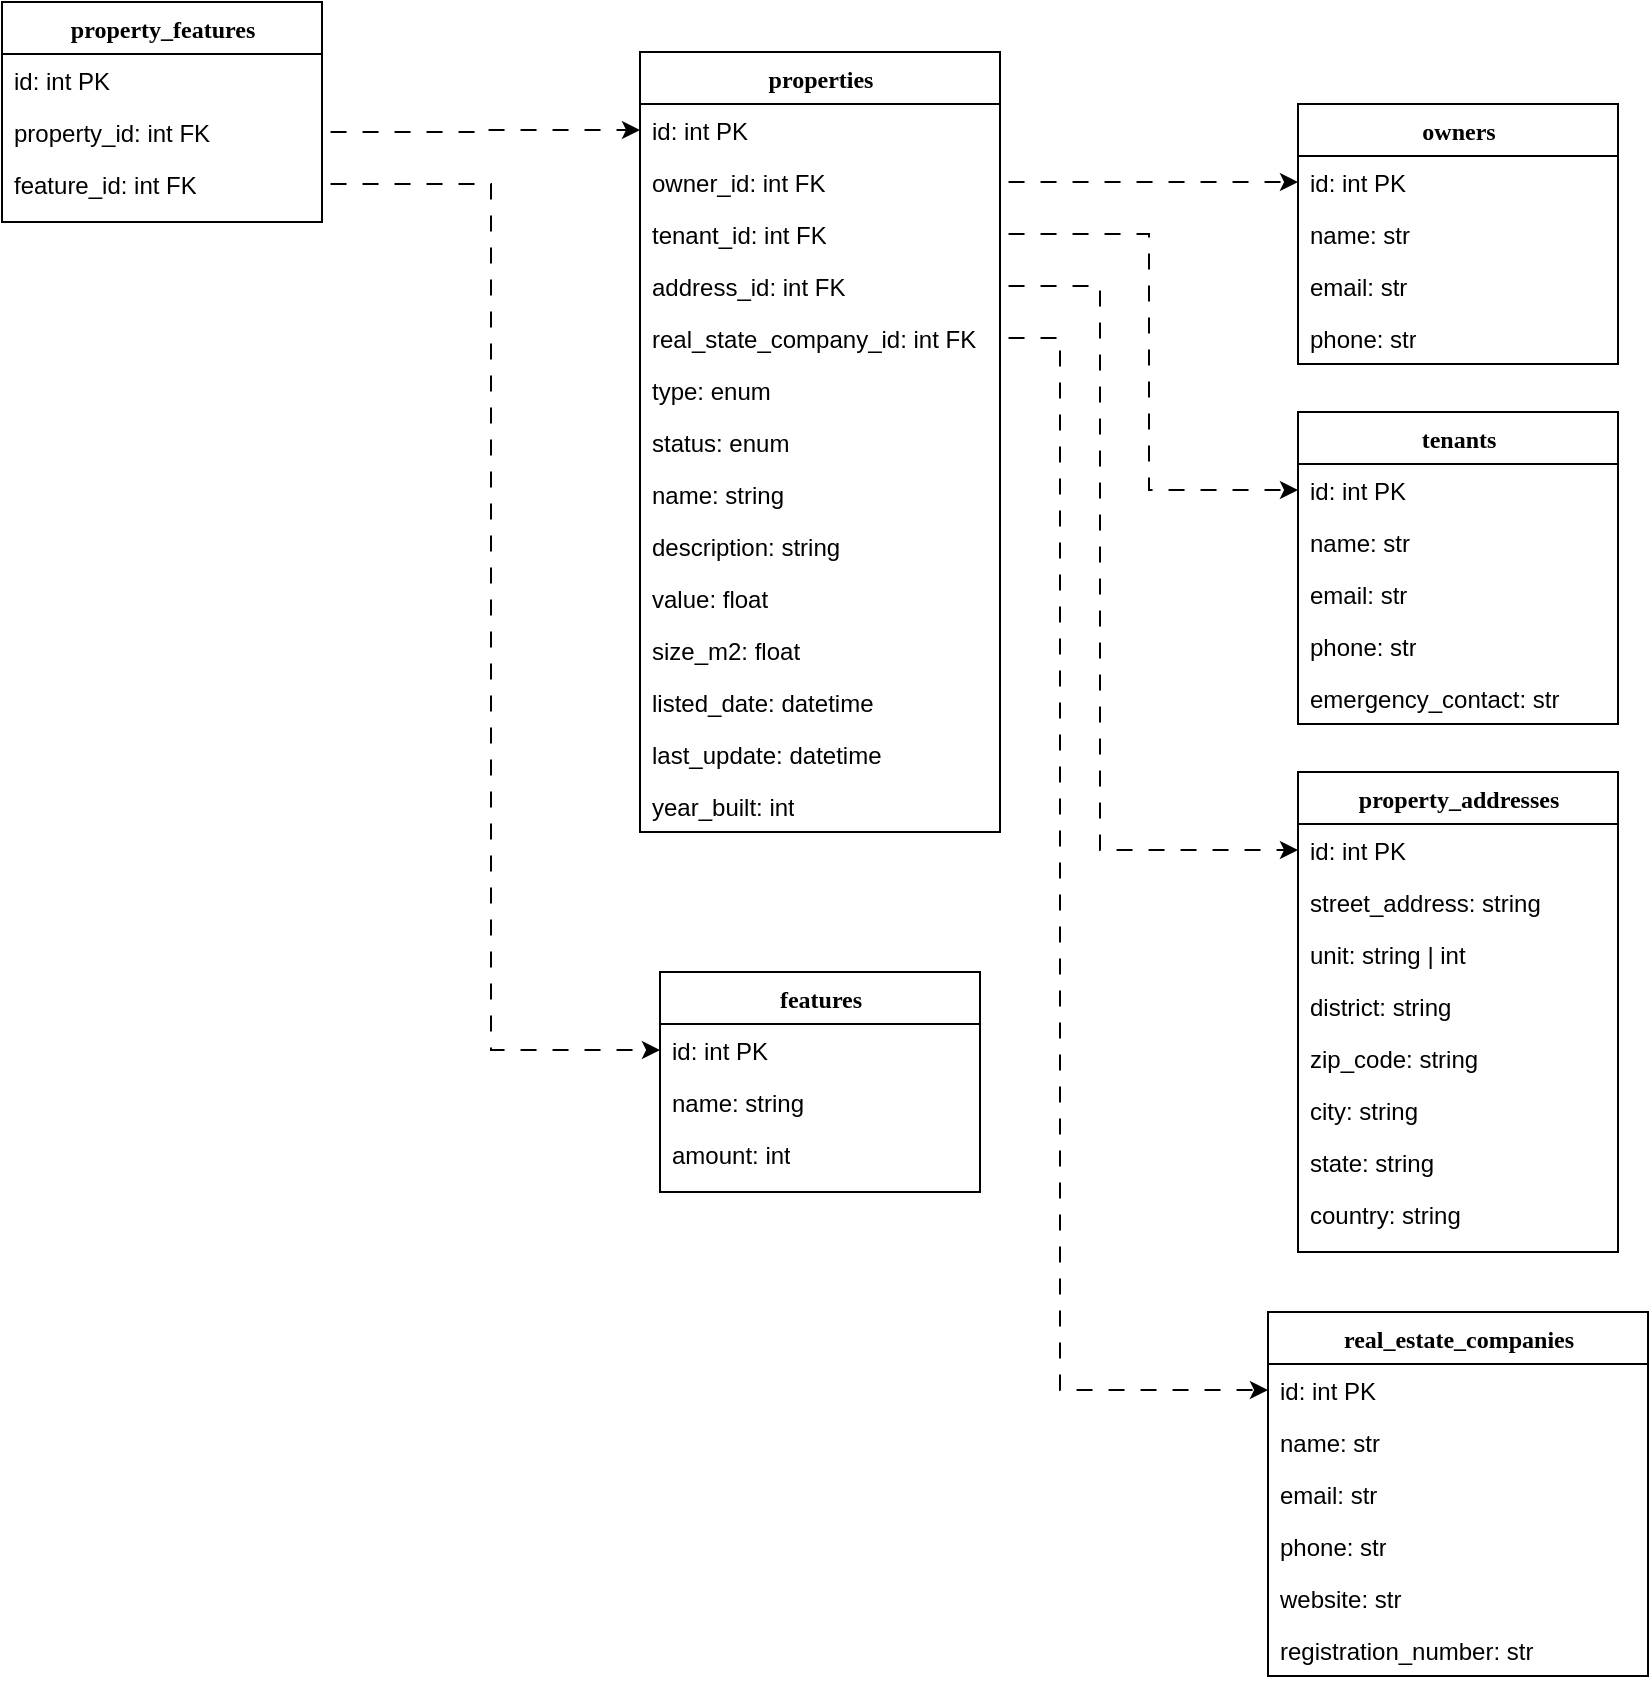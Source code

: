 <mxfile version="26.0.9">
  <diagram name="Page-1" id="9f46799a-70d6-7492-0946-bef42562c5a5">
    <mxGraphModel dx="3490" dy="1240" grid="1" gridSize="10" guides="1" tooltips="1" connect="1" arrows="1" fold="1" page="1" pageScale="1" pageWidth="1100" pageHeight="850" background="none" math="0" shadow="0">
      <root>
        <mxCell id="0" />
        <mxCell id="1" parent="0" />
        <mxCell id="78961159f06e98e8-17" value="properties" style="swimlane;html=1;fontStyle=1;align=center;verticalAlign=top;childLayout=stackLayout;horizontal=1;startSize=26;horizontalStack=0;resizeParent=1;resizeLast=0;collapsible=1;marginBottom=0;swimlaneFillColor=#ffffff;rounded=0;shadow=0;comic=0;labelBackgroundColor=none;strokeWidth=1;fillColor=none;fontFamily=Verdana;fontSize=12" parent="1" vertex="1">
          <mxGeometry x="160" y="90" width="180" height="390" as="geometry" />
        </mxCell>
        <mxCell id="78961159f06e98e8-21" value="id: int PK" style="text;html=1;strokeColor=none;fillColor=none;align=left;verticalAlign=top;spacingLeft=4;spacingRight=4;whiteSpace=wrap;overflow=hidden;rotatable=0;points=[[0,0.5],[1,0.5]];portConstraint=eastwest;" parent="78961159f06e98e8-17" vertex="1">
          <mxGeometry y="26" width="180" height="26" as="geometry" />
        </mxCell>
        <mxCell id="6GKplDbmJhWHSYi3Lffn-1" value="&lt;div&gt;owner_id: int FK&lt;/div&gt;" style="text;html=1;strokeColor=none;fillColor=none;align=left;verticalAlign=top;spacingLeft=4;spacingRight=4;whiteSpace=wrap;overflow=hidden;rotatable=0;points=[[0,0.5],[1,0.5]];portConstraint=eastwest;" vertex="1" parent="78961159f06e98e8-17">
          <mxGeometry y="52" width="180" height="26" as="geometry" />
        </mxCell>
        <mxCell id="6GKplDbmJhWHSYi3Lffn-2" value="&lt;div&gt;tenant_id: int FK&lt;/div&gt;" style="text;html=1;strokeColor=none;fillColor=none;align=left;verticalAlign=top;spacingLeft=4;spacingRight=4;whiteSpace=wrap;overflow=hidden;rotatable=0;points=[[0,0.5],[1,0.5]];portConstraint=eastwest;" vertex="1" parent="78961159f06e98e8-17">
          <mxGeometry y="78" width="180" height="26" as="geometry" />
        </mxCell>
        <mxCell id="6GKplDbmJhWHSYi3Lffn-3" value="&lt;div&gt;address_id: int FK&lt;/div&gt;" style="text;html=1;strokeColor=none;fillColor=none;align=left;verticalAlign=top;spacingLeft=4;spacingRight=4;whiteSpace=wrap;overflow=hidden;rotatable=0;points=[[0,0.5],[1,0.5]];portConstraint=eastwest;" vertex="1" parent="78961159f06e98e8-17">
          <mxGeometry y="104" width="180" height="26" as="geometry" />
        </mxCell>
        <mxCell id="6GKplDbmJhWHSYi3Lffn-62" value="&lt;div&gt;real_state_company_id: int FK&lt;/div&gt;" style="text;html=1;strokeColor=none;fillColor=none;align=left;verticalAlign=top;spacingLeft=4;spacingRight=4;whiteSpace=wrap;overflow=hidden;rotatable=0;points=[[0,0.5],[1,0.5]];portConstraint=eastwest;" vertex="1" parent="78961159f06e98e8-17">
          <mxGeometry y="130" width="180" height="26" as="geometry" />
        </mxCell>
        <mxCell id="6GKplDbmJhWHSYi3Lffn-5" value="&lt;div&gt;type: enum&lt;/div&gt;" style="text;html=1;strokeColor=none;fillColor=none;align=left;verticalAlign=top;spacingLeft=4;spacingRight=4;whiteSpace=wrap;overflow=hidden;rotatable=0;points=[[0,0.5],[1,0.5]];portConstraint=eastwest;" vertex="1" parent="78961159f06e98e8-17">
          <mxGeometry y="156" width="180" height="26" as="geometry" />
        </mxCell>
        <mxCell id="6GKplDbmJhWHSYi3Lffn-6" value="&lt;div&gt;status: enum&lt;/div&gt;" style="text;html=1;strokeColor=none;fillColor=none;align=left;verticalAlign=top;spacingLeft=4;spacingRight=4;whiteSpace=wrap;overflow=hidden;rotatable=0;points=[[0,0.5],[1,0.5]];portConstraint=eastwest;" vertex="1" parent="78961159f06e98e8-17">
          <mxGeometry y="182" width="180" height="26" as="geometry" />
        </mxCell>
        <mxCell id="6GKplDbmJhWHSYi3Lffn-8" value="&lt;div&gt;name: string&lt;/div&gt;" style="text;html=1;strokeColor=none;fillColor=none;align=left;verticalAlign=top;spacingLeft=4;spacingRight=4;whiteSpace=wrap;overflow=hidden;rotatable=0;points=[[0,0.5],[1,0.5]];portConstraint=eastwest;" vertex="1" parent="78961159f06e98e8-17">
          <mxGeometry y="208" width="180" height="26" as="geometry" />
        </mxCell>
        <mxCell id="6GKplDbmJhWHSYi3Lffn-9" value="&lt;div&gt;description: string&lt;/div&gt;" style="text;html=1;strokeColor=none;fillColor=none;align=left;verticalAlign=top;spacingLeft=4;spacingRight=4;whiteSpace=wrap;overflow=hidden;rotatable=0;points=[[0,0.5],[1,0.5]];portConstraint=eastwest;" vertex="1" parent="78961159f06e98e8-17">
          <mxGeometry y="234" width="180" height="26" as="geometry" />
        </mxCell>
        <mxCell id="6GKplDbmJhWHSYi3Lffn-10" value="&lt;div&gt;value: float&lt;/div&gt;" style="text;html=1;strokeColor=none;fillColor=none;align=left;verticalAlign=top;spacingLeft=4;spacingRight=4;whiteSpace=wrap;overflow=hidden;rotatable=0;points=[[0,0.5],[1,0.5]];portConstraint=eastwest;" vertex="1" parent="78961159f06e98e8-17">
          <mxGeometry y="260" width="180" height="26" as="geometry" />
        </mxCell>
        <mxCell id="6GKplDbmJhWHSYi3Lffn-15" value="&lt;div&gt;size_m2: float&lt;/div&gt;" style="text;html=1;strokeColor=none;fillColor=none;align=left;verticalAlign=top;spacingLeft=4;spacingRight=4;whiteSpace=wrap;overflow=hidden;rotatable=0;points=[[0,0.5],[1,0.5]];portConstraint=eastwest;" vertex="1" parent="78961159f06e98e8-17">
          <mxGeometry y="286" width="180" height="26" as="geometry" />
        </mxCell>
        <mxCell id="6GKplDbmJhWHSYi3Lffn-65" value="&lt;div&gt;listed_date: datetime&lt;/div&gt;" style="text;html=1;strokeColor=none;fillColor=none;align=left;verticalAlign=top;spacingLeft=4;spacingRight=4;whiteSpace=wrap;overflow=hidden;rotatable=0;points=[[0,0.5],[1,0.5]];portConstraint=eastwest;" vertex="1" parent="78961159f06e98e8-17">
          <mxGeometry y="312" width="180" height="26" as="geometry" />
        </mxCell>
        <mxCell id="6GKplDbmJhWHSYi3Lffn-66" value="&lt;div&gt;last_update: datetime&lt;/div&gt;" style="text;html=1;strokeColor=none;fillColor=none;align=left;verticalAlign=top;spacingLeft=4;spacingRight=4;whiteSpace=wrap;overflow=hidden;rotatable=0;points=[[0,0.5],[1,0.5]];portConstraint=eastwest;" vertex="1" parent="78961159f06e98e8-17">
          <mxGeometry y="338" width="180" height="26" as="geometry" />
        </mxCell>
        <mxCell id="6GKplDbmJhWHSYi3Lffn-67" value="&lt;div&gt;year_built: int&lt;/div&gt;" style="text;html=1;strokeColor=none;fillColor=none;align=left;verticalAlign=top;spacingLeft=4;spacingRight=4;whiteSpace=wrap;overflow=hidden;rotatable=0;points=[[0,0.5],[1,0.5]];portConstraint=eastwest;" vertex="1" parent="78961159f06e98e8-17">
          <mxGeometry y="364" width="180" height="26" as="geometry" />
        </mxCell>
        <mxCell id="6GKplDbmJhWHSYi3Lffn-20" value="property_addresses" style="swimlane;html=1;fontStyle=1;align=center;verticalAlign=top;childLayout=stackLayout;horizontal=1;startSize=26;horizontalStack=0;resizeParent=1;resizeLast=0;collapsible=1;marginBottom=0;swimlaneFillColor=#ffffff;rounded=0;shadow=0;comic=0;labelBackgroundColor=none;strokeWidth=1;fillColor=none;fontFamily=Verdana;fontSize=12" vertex="1" parent="1">
          <mxGeometry x="489" y="450" width="160" height="240" as="geometry" />
        </mxCell>
        <mxCell id="6GKplDbmJhWHSYi3Lffn-21" value="id: int PK" style="text;html=1;strokeColor=none;fillColor=none;align=left;verticalAlign=top;spacingLeft=4;spacingRight=4;whiteSpace=wrap;overflow=hidden;rotatable=0;points=[[0,0.5],[1,0.5]];portConstraint=eastwest;" vertex="1" parent="6GKplDbmJhWHSYi3Lffn-20">
          <mxGeometry y="26" width="160" height="26" as="geometry" />
        </mxCell>
        <mxCell id="6GKplDbmJhWHSYi3Lffn-31" value="street_address: string" style="text;html=1;strokeColor=none;fillColor=none;align=left;verticalAlign=top;spacingLeft=4;spacingRight=4;whiteSpace=wrap;overflow=hidden;rotatable=0;points=[[0,0.5],[1,0.5]];portConstraint=eastwest;" vertex="1" parent="6GKplDbmJhWHSYi3Lffn-20">
          <mxGeometry y="52" width="160" height="26" as="geometry" />
        </mxCell>
        <mxCell id="6GKplDbmJhWHSYi3Lffn-32" value="unit: string | int" style="text;html=1;strokeColor=none;fillColor=none;align=left;verticalAlign=top;spacingLeft=4;spacingRight=4;whiteSpace=wrap;overflow=hidden;rotatable=0;points=[[0,0.5],[1,0.5]];portConstraint=eastwest;" vertex="1" parent="6GKplDbmJhWHSYi3Lffn-20">
          <mxGeometry y="78" width="160" height="26" as="geometry" />
        </mxCell>
        <mxCell id="6GKplDbmJhWHSYi3Lffn-37" value="district: string" style="text;html=1;strokeColor=none;fillColor=none;align=left;verticalAlign=top;spacingLeft=4;spacingRight=4;whiteSpace=wrap;overflow=hidden;rotatable=0;points=[[0,0.5],[1,0.5]];portConstraint=eastwest;" vertex="1" parent="6GKplDbmJhWHSYi3Lffn-20">
          <mxGeometry y="104" width="160" height="26" as="geometry" />
        </mxCell>
        <mxCell id="6GKplDbmJhWHSYi3Lffn-36" value="zip_code: string" style="text;html=1;strokeColor=none;fillColor=none;align=left;verticalAlign=top;spacingLeft=4;spacingRight=4;whiteSpace=wrap;overflow=hidden;rotatable=0;points=[[0,0.5],[1,0.5]];portConstraint=eastwest;" vertex="1" parent="6GKplDbmJhWHSYi3Lffn-20">
          <mxGeometry y="130" width="160" height="26" as="geometry" />
        </mxCell>
        <mxCell id="6GKplDbmJhWHSYi3Lffn-33" value="city: string" style="text;html=1;strokeColor=none;fillColor=none;align=left;verticalAlign=top;spacingLeft=4;spacingRight=4;whiteSpace=wrap;overflow=hidden;rotatable=0;points=[[0,0.5],[1,0.5]];portConstraint=eastwest;" vertex="1" parent="6GKplDbmJhWHSYi3Lffn-20">
          <mxGeometry y="156" width="160" height="26" as="geometry" />
        </mxCell>
        <mxCell id="6GKplDbmJhWHSYi3Lffn-34" value="state: string" style="text;html=1;strokeColor=none;fillColor=none;align=left;verticalAlign=top;spacingLeft=4;spacingRight=4;whiteSpace=wrap;overflow=hidden;rotatable=0;points=[[0,0.5],[1,0.5]];portConstraint=eastwest;" vertex="1" parent="6GKplDbmJhWHSYi3Lffn-20">
          <mxGeometry y="182" width="160" height="26" as="geometry" />
        </mxCell>
        <mxCell id="6GKplDbmJhWHSYi3Lffn-35" value="country: string" style="text;html=1;strokeColor=none;fillColor=none;align=left;verticalAlign=top;spacingLeft=4;spacingRight=4;whiteSpace=wrap;overflow=hidden;rotatable=0;points=[[0,0.5],[1,0.5]];portConstraint=eastwest;" vertex="1" parent="6GKplDbmJhWHSYi3Lffn-20">
          <mxGeometry y="208" width="160" height="26" as="geometry" />
        </mxCell>
        <mxCell id="6GKplDbmJhWHSYi3Lffn-39" value="property_features" style="swimlane;html=1;fontStyle=1;align=center;verticalAlign=top;childLayout=stackLayout;horizontal=1;startSize=26;horizontalStack=0;resizeParent=1;resizeLast=0;collapsible=1;marginBottom=0;swimlaneFillColor=#ffffff;rounded=0;shadow=0;comic=0;labelBackgroundColor=none;strokeWidth=1;fillColor=none;fontFamily=Verdana;fontSize=12" vertex="1" parent="1">
          <mxGeometry x="-159" y="65" width="160" height="110" as="geometry" />
        </mxCell>
        <mxCell id="6GKplDbmJhWHSYi3Lffn-40" value="id: int PK" style="text;html=1;strokeColor=none;fillColor=none;align=left;verticalAlign=top;spacingLeft=4;spacingRight=4;whiteSpace=wrap;overflow=hidden;rotatable=0;points=[[0,0.5],[1,0.5]];portConstraint=eastwest;" vertex="1" parent="6GKplDbmJhWHSYi3Lffn-39">
          <mxGeometry y="26" width="160" height="26" as="geometry" />
        </mxCell>
        <mxCell id="6GKplDbmJhWHSYi3Lffn-48" value="property_id: int FK" style="text;html=1;strokeColor=none;fillColor=none;align=left;verticalAlign=top;spacingLeft=4;spacingRight=4;whiteSpace=wrap;overflow=hidden;rotatable=0;points=[[0,0.5],[1,0.5]];portConstraint=eastwest;" vertex="1" parent="6GKplDbmJhWHSYi3Lffn-39">
          <mxGeometry y="52" width="160" height="26" as="geometry" />
        </mxCell>
        <mxCell id="6GKplDbmJhWHSYi3Lffn-50" value="feature_id: int FK" style="text;html=1;strokeColor=none;fillColor=none;align=left;verticalAlign=top;spacingLeft=4;spacingRight=4;whiteSpace=wrap;overflow=hidden;rotatable=0;points=[[0,0.5],[1,0.5]];portConstraint=eastwest;" vertex="1" parent="6GKplDbmJhWHSYi3Lffn-39">
          <mxGeometry y="78" width="160" height="26" as="geometry" />
        </mxCell>
        <mxCell id="6GKplDbmJhWHSYi3Lffn-49" style="edgeStyle=orthogonalEdgeStyle;rounded=0;orthogonalLoop=1;jettySize=auto;html=1;entryX=0;entryY=0.5;entryDx=0;entryDy=0;flowAnimation=1;" edge="1" parent="1" source="6GKplDbmJhWHSYi3Lffn-48" target="78961159f06e98e8-21">
          <mxGeometry relative="1" as="geometry" />
        </mxCell>
        <mxCell id="6GKplDbmJhWHSYi3Lffn-51" value="features" style="swimlane;html=1;fontStyle=1;align=center;verticalAlign=top;childLayout=stackLayout;horizontal=1;startSize=26;horizontalStack=0;resizeParent=1;resizeLast=0;collapsible=1;marginBottom=0;swimlaneFillColor=#ffffff;rounded=0;shadow=0;comic=0;labelBackgroundColor=none;strokeWidth=1;fillColor=none;fontFamily=Verdana;fontSize=12" vertex="1" parent="1">
          <mxGeometry x="170" y="550" width="160" height="110" as="geometry" />
        </mxCell>
        <mxCell id="6GKplDbmJhWHSYi3Lffn-52" value="id: int PK" style="text;html=1;strokeColor=none;fillColor=none;align=left;verticalAlign=top;spacingLeft=4;spacingRight=4;whiteSpace=wrap;overflow=hidden;rotatable=0;points=[[0,0.5],[1,0.5]];portConstraint=eastwest;" vertex="1" parent="6GKplDbmJhWHSYi3Lffn-51">
          <mxGeometry y="26" width="160" height="26" as="geometry" />
        </mxCell>
        <mxCell id="6GKplDbmJhWHSYi3Lffn-56" value="name: string" style="text;html=1;strokeColor=none;fillColor=none;align=left;verticalAlign=top;spacingLeft=4;spacingRight=4;whiteSpace=wrap;overflow=hidden;rotatable=0;points=[[0,0.5],[1,0.5]];portConstraint=eastwest;" vertex="1" parent="6GKplDbmJhWHSYi3Lffn-51">
          <mxGeometry y="52" width="160" height="26" as="geometry" />
        </mxCell>
        <mxCell id="6GKplDbmJhWHSYi3Lffn-57" value="amount: int" style="text;html=1;strokeColor=none;fillColor=none;align=left;verticalAlign=top;spacingLeft=4;spacingRight=4;whiteSpace=wrap;overflow=hidden;rotatable=0;points=[[0,0.5],[1,0.5]];portConstraint=eastwest;" vertex="1" parent="6GKplDbmJhWHSYi3Lffn-51">
          <mxGeometry y="78" width="160" height="26" as="geometry" />
        </mxCell>
        <mxCell id="6GKplDbmJhWHSYi3Lffn-58" value="tenants" style="swimlane;html=1;fontStyle=1;align=center;verticalAlign=top;childLayout=stackLayout;horizontal=1;startSize=26;horizontalStack=0;resizeParent=1;resizeLast=0;collapsible=1;marginBottom=0;swimlaneFillColor=#ffffff;rounded=0;shadow=0;comic=0;labelBackgroundColor=none;strokeWidth=1;fillColor=none;fontFamily=Verdana;fontSize=12" vertex="1" parent="1">
          <mxGeometry x="489" y="270" width="160" height="156" as="geometry" />
        </mxCell>
        <mxCell id="6GKplDbmJhWHSYi3Lffn-59" value="id: int PK" style="text;html=1;strokeColor=none;fillColor=none;align=left;verticalAlign=top;spacingLeft=4;spacingRight=4;whiteSpace=wrap;overflow=hidden;rotatable=0;points=[[0,0.5],[1,0.5]];portConstraint=eastwest;" vertex="1" parent="6GKplDbmJhWHSYi3Lffn-58">
          <mxGeometry y="26" width="160" height="26" as="geometry" />
        </mxCell>
        <mxCell id="6GKplDbmJhWHSYi3Lffn-60" value="name: str" style="text;html=1;strokeColor=none;fillColor=none;align=left;verticalAlign=top;spacingLeft=4;spacingRight=4;whiteSpace=wrap;overflow=hidden;rotatable=0;points=[[0,0.5],[1,0.5]];portConstraint=eastwest;" vertex="1" parent="6GKplDbmJhWHSYi3Lffn-58">
          <mxGeometry y="52" width="160" height="26" as="geometry" />
        </mxCell>
        <mxCell id="6GKplDbmJhWHSYi3Lffn-61" value="email: str" style="text;html=1;strokeColor=none;fillColor=none;align=left;verticalAlign=top;spacingLeft=4;spacingRight=4;whiteSpace=wrap;overflow=hidden;rotatable=0;points=[[0,0.5],[1,0.5]];portConstraint=eastwest;" vertex="1" parent="6GKplDbmJhWHSYi3Lffn-58">
          <mxGeometry y="78" width="160" height="26" as="geometry" />
        </mxCell>
        <mxCell id="6GKplDbmJhWHSYi3Lffn-69" value="phone: str" style="text;html=1;strokeColor=none;fillColor=none;align=left;verticalAlign=top;spacingLeft=4;spacingRight=4;whiteSpace=wrap;overflow=hidden;rotatable=0;points=[[0,0.5],[1,0.5]];portConstraint=eastwest;" vertex="1" parent="6GKplDbmJhWHSYi3Lffn-58">
          <mxGeometry y="104" width="160" height="26" as="geometry" />
        </mxCell>
        <mxCell id="6GKplDbmJhWHSYi3Lffn-68" value="emergency_contact: str" style="text;html=1;strokeColor=none;fillColor=none;align=left;verticalAlign=top;spacingLeft=4;spacingRight=4;whiteSpace=wrap;overflow=hidden;rotatable=0;points=[[0,0.5],[1,0.5]];portConstraint=eastwest;" vertex="1" parent="6GKplDbmJhWHSYi3Lffn-58">
          <mxGeometry y="130" width="160" height="26" as="geometry" />
        </mxCell>
        <mxCell id="6GKplDbmJhWHSYi3Lffn-79" value="real_estate_companies" style="swimlane;html=1;fontStyle=1;align=center;verticalAlign=top;childLayout=stackLayout;horizontal=1;startSize=26;horizontalStack=0;resizeParent=1;resizeLast=0;collapsible=1;marginBottom=0;swimlaneFillColor=#ffffff;rounded=0;shadow=0;comic=0;labelBackgroundColor=none;strokeWidth=1;fillColor=none;fontFamily=Verdana;fontSize=12" vertex="1" parent="1">
          <mxGeometry x="474" y="720" width="190" height="182" as="geometry" />
        </mxCell>
        <mxCell id="6GKplDbmJhWHSYi3Lffn-80" value="id: int PK" style="text;html=1;strokeColor=none;fillColor=none;align=left;verticalAlign=top;spacingLeft=4;spacingRight=4;whiteSpace=wrap;overflow=hidden;rotatable=0;points=[[0,0.5],[1,0.5]];portConstraint=eastwest;" vertex="1" parent="6GKplDbmJhWHSYi3Lffn-79">
          <mxGeometry y="26" width="190" height="26" as="geometry" />
        </mxCell>
        <mxCell id="6GKplDbmJhWHSYi3Lffn-85" value="name: str" style="text;html=1;strokeColor=none;fillColor=none;align=left;verticalAlign=top;spacingLeft=4;spacingRight=4;whiteSpace=wrap;overflow=hidden;rotatable=0;points=[[0,0.5],[1,0.5]];portConstraint=eastwest;" vertex="1" parent="6GKplDbmJhWHSYi3Lffn-79">
          <mxGeometry y="52" width="190" height="26" as="geometry" />
        </mxCell>
        <mxCell id="6GKplDbmJhWHSYi3Lffn-83" value="email: str" style="text;html=1;strokeColor=none;fillColor=none;align=left;verticalAlign=top;spacingLeft=4;spacingRight=4;whiteSpace=wrap;overflow=hidden;rotatable=0;points=[[0,0.5],[1,0.5]];portConstraint=eastwest;" vertex="1" parent="6GKplDbmJhWHSYi3Lffn-79">
          <mxGeometry y="78" width="190" height="26" as="geometry" />
        </mxCell>
        <mxCell id="6GKplDbmJhWHSYi3Lffn-86" value="phone: str" style="text;html=1;strokeColor=none;fillColor=none;align=left;verticalAlign=top;spacingLeft=4;spacingRight=4;whiteSpace=wrap;overflow=hidden;rotatable=0;points=[[0,0.5],[1,0.5]];portConstraint=eastwest;" vertex="1" parent="6GKplDbmJhWHSYi3Lffn-79">
          <mxGeometry y="104" width="190" height="26" as="geometry" />
        </mxCell>
        <mxCell id="6GKplDbmJhWHSYi3Lffn-87" value="website: str" style="text;html=1;strokeColor=none;fillColor=none;align=left;verticalAlign=top;spacingLeft=4;spacingRight=4;whiteSpace=wrap;overflow=hidden;rotatable=0;points=[[0,0.5],[1,0.5]];portConstraint=eastwest;" vertex="1" parent="6GKplDbmJhWHSYi3Lffn-79">
          <mxGeometry y="130" width="190" height="26" as="geometry" />
        </mxCell>
        <mxCell id="6GKplDbmJhWHSYi3Lffn-84" value="registration_number: str" style="text;html=1;strokeColor=none;fillColor=none;align=left;verticalAlign=top;spacingLeft=4;spacingRight=4;whiteSpace=wrap;overflow=hidden;rotatable=0;points=[[0,0.5],[1,0.5]];portConstraint=eastwest;" vertex="1" parent="6GKplDbmJhWHSYi3Lffn-79">
          <mxGeometry y="156" width="190" height="26" as="geometry" />
        </mxCell>
        <mxCell id="6GKplDbmJhWHSYi3Lffn-71" value="owners" style="swimlane;html=1;fontStyle=1;align=center;verticalAlign=top;childLayout=stackLayout;horizontal=1;startSize=26;horizontalStack=0;resizeParent=1;resizeLast=0;collapsible=1;marginBottom=0;swimlaneFillColor=#ffffff;rounded=0;shadow=0;comic=0;labelBackgroundColor=none;strokeWidth=1;fillColor=none;fontFamily=Verdana;fontSize=12" vertex="1" parent="1">
          <mxGeometry x="489" y="116" width="160" height="130" as="geometry" />
        </mxCell>
        <mxCell id="6GKplDbmJhWHSYi3Lffn-72" value="id: int PK" style="text;html=1;strokeColor=none;fillColor=none;align=left;verticalAlign=top;spacingLeft=4;spacingRight=4;whiteSpace=wrap;overflow=hidden;rotatable=0;points=[[0,0.5],[1,0.5]];portConstraint=eastwest;" vertex="1" parent="6GKplDbmJhWHSYi3Lffn-71">
          <mxGeometry y="26" width="160" height="26" as="geometry" />
        </mxCell>
        <mxCell id="6GKplDbmJhWHSYi3Lffn-75" value="name: str" style="text;html=1;strokeColor=none;fillColor=none;align=left;verticalAlign=top;spacingLeft=4;spacingRight=4;whiteSpace=wrap;overflow=hidden;rotatable=0;points=[[0,0.5],[1,0.5]];portConstraint=eastwest;" vertex="1" parent="6GKplDbmJhWHSYi3Lffn-71">
          <mxGeometry y="52" width="160" height="26" as="geometry" />
        </mxCell>
        <mxCell id="6GKplDbmJhWHSYi3Lffn-76" value="email: str" style="text;html=1;strokeColor=none;fillColor=none;align=left;verticalAlign=top;spacingLeft=4;spacingRight=4;whiteSpace=wrap;overflow=hidden;rotatable=0;points=[[0,0.5],[1,0.5]];portConstraint=eastwest;" vertex="1" parent="6GKplDbmJhWHSYi3Lffn-71">
          <mxGeometry y="78" width="160" height="26" as="geometry" />
        </mxCell>
        <mxCell id="6GKplDbmJhWHSYi3Lffn-77" value="phone: str" style="text;html=1;strokeColor=none;fillColor=none;align=left;verticalAlign=top;spacingLeft=4;spacingRight=4;whiteSpace=wrap;overflow=hidden;rotatable=0;points=[[0,0.5],[1,0.5]];portConstraint=eastwest;" vertex="1" parent="6GKplDbmJhWHSYi3Lffn-71">
          <mxGeometry y="104" width="160" height="26" as="geometry" />
        </mxCell>
        <mxCell id="6GKplDbmJhWHSYi3Lffn-90" style="edgeStyle=orthogonalEdgeStyle;rounded=0;orthogonalLoop=1;jettySize=auto;html=1;flowAnimation=1;" edge="1" parent="1" source="6GKplDbmJhWHSYi3Lffn-1" target="6GKplDbmJhWHSYi3Lffn-72">
          <mxGeometry relative="1" as="geometry" />
        </mxCell>
        <mxCell id="6GKplDbmJhWHSYi3Lffn-91" style="edgeStyle=orthogonalEdgeStyle;rounded=0;orthogonalLoop=1;jettySize=auto;html=1;entryX=0;entryY=0.5;entryDx=0;entryDy=0;flowAnimation=1;" edge="1" parent="1" source="6GKplDbmJhWHSYi3Lffn-2" target="6GKplDbmJhWHSYi3Lffn-59">
          <mxGeometry relative="1" as="geometry" />
        </mxCell>
        <mxCell id="6GKplDbmJhWHSYi3Lffn-92" style="edgeStyle=orthogonalEdgeStyle;rounded=0;orthogonalLoop=1;jettySize=auto;html=1;entryX=0;entryY=0.5;entryDx=0;entryDy=0;flowAnimation=1;" edge="1" parent="1" source="6GKplDbmJhWHSYi3Lffn-3" target="6GKplDbmJhWHSYi3Lffn-21">
          <mxGeometry relative="1" as="geometry">
            <Array as="points">
              <mxPoint x="390" y="207" />
              <mxPoint x="390" y="489" />
            </Array>
          </mxGeometry>
        </mxCell>
        <mxCell id="6GKplDbmJhWHSYi3Lffn-93" style="edgeStyle=orthogonalEdgeStyle;rounded=0;orthogonalLoop=1;jettySize=auto;html=1;entryX=0;entryY=0.5;entryDx=0;entryDy=0;flowAnimation=1;" edge="1" parent="1" source="6GKplDbmJhWHSYi3Lffn-62" target="6GKplDbmJhWHSYi3Lffn-80">
          <mxGeometry relative="1" as="geometry">
            <Array as="points">
              <mxPoint x="370" y="233" />
              <mxPoint x="370" y="759" />
            </Array>
          </mxGeometry>
        </mxCell>
        <mxCell id="6GKplDbmJhWHSYi3Lffn-94" style="edgeStyle=orthogonalEdgeStyle;rounded=0;orthogonalLoop=1;jettySize=auto;html=1;entryX=0;entryY=0.5;entryDx=0;entryDy=0;flowAnimation=1;" edge="1" parent="1" source="6GKplDbmJhWHSYi3Lffn-50" target="6GKplDbmJhWHSYi3Lffn-52">
          <mxGeometry relative="1" as="geometry" />
        </mxCell>
      </root>
    </mxGraphModel>
  </diagram>
</mxfile>
